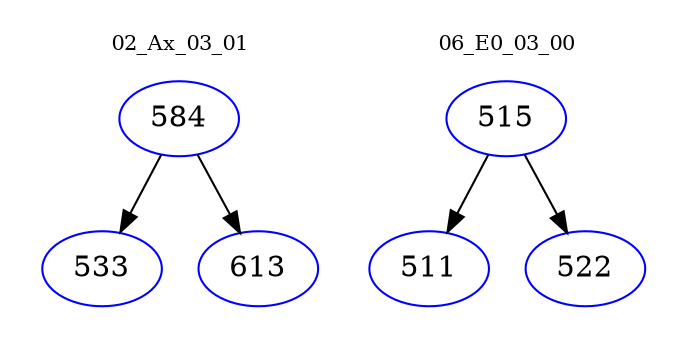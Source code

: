 digraph{
subgraph cluster_0 {
color = white
label = "02_Ax_03_01";
fontsize=10;
T0_584 [label="584", color="blue"]
T0_584 -> T0_533 [color="black"]
T0_533 [label="533", color="blue"]
T0_584 -> T0_613 [color="black"]
T0_613 [label="613", color="blue"]
}
subgraph cluster_1 {
color = white
label = "06_E0_03_00";
fontsize=10;
T1_515 [label="515", color="blue"]
T1_515 -> T1_511 [color="black"]
T1_511 [label="511", color="blue"]
T1_515 -> T1_522 [color="black"]
T1_522 [label="522", color="blue"]
}
}
